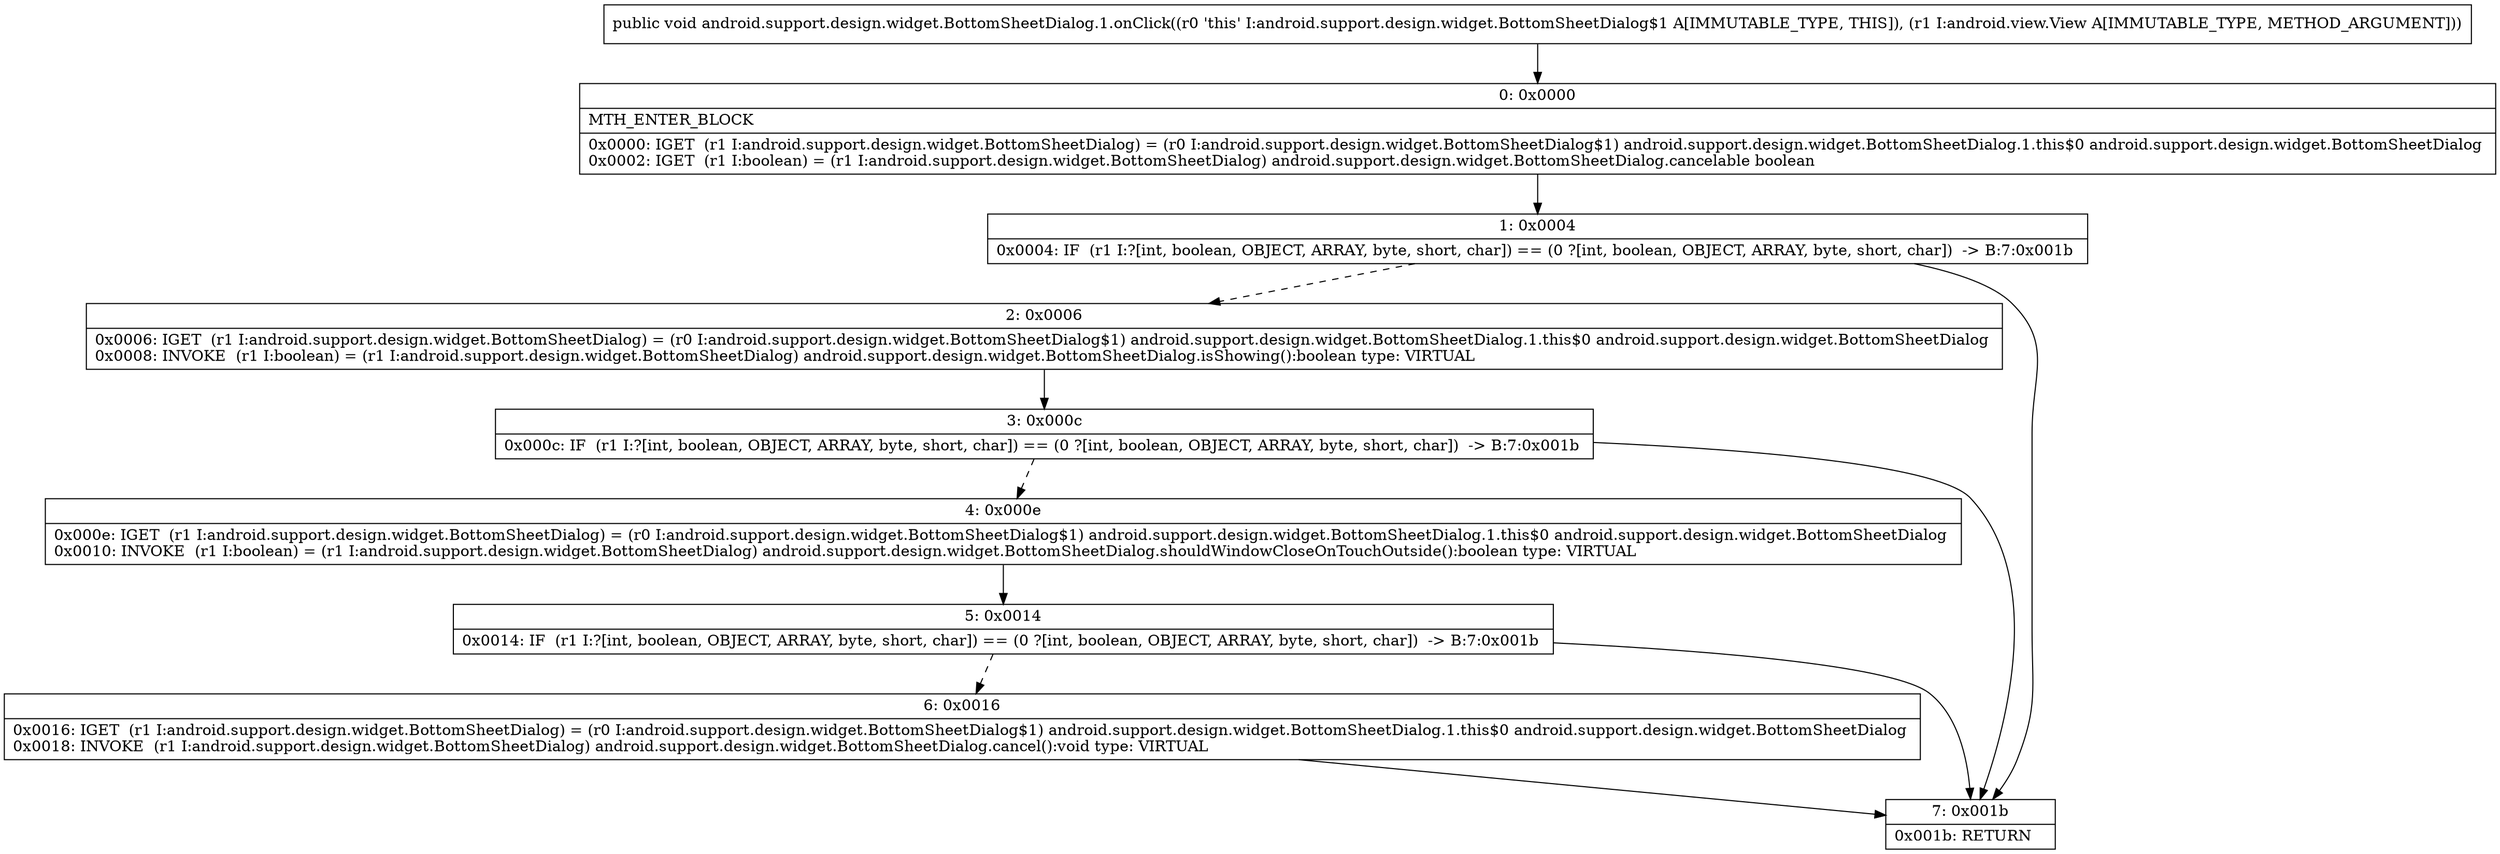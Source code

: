 digraph "CFG forandroid.support.design.widget.BottomSheetDialog.1.onClick(Landroid\/view\/View;)V" {
Node_0 [shape=record,label="{0\:\ 0x0000|MTH_ENTER_BLOCK\l|0x0000: IGET  (r1 I:android.support.design.widget.BottomSheetDialog) = (r0 I:android.support.design.widget.BottomSheetDialog$1) android.support.design.widget.BottomSheetDialog.1.this$0 android.support.design.widget.BottomSheetDialog \l0x0002: IGET  (r1 I:boolean) = (r1 I:android.support.design.widget.BottomSheetDialog) android.support.design.widget.BottomSheetDialog.cancelable boolean \l}"];
Node_1 [shape=record,label="{1\:\ 0x0004|0x0004: IF  (r1 I:?[int, boolean, OBJECT, ARRAY, byte, short, char]) == (0 ?[int, boolean, OBJECT, ARRAY, byte, short, char])  \-\> B:7:0x001b \l}"];
Node_2 [shape=record,label="{2\:\ 0x0006|0x0006: IGET  (r1 I:android.support.design.widget.BottomSheetDialog) = (r0 I:android.support.design.widget.BottomSheetDialog$1) android.support.design.widget.BottomSheetDialog.1.this$0 android.support.design.widget.BottomSheetDialog \l0x0008: INVOKE  (r1 I:boolean) = (r1 I:android.support.design.widget.BottomSheetDialog) android.support.design.widget.BottomSheetDialog.isShowing():boolean type: VIRTUAL \l}"];
Node_3 [shape=record,label="{3\:\ 0x000c|0x000c: IF  (r1 I:?[int, boolean, OBJECT, ARRAY, byte, short, char]) == (0 ?[int, boolean, OBJECT, ARRAY, byte, short, char])  \-\> B:7:0x001b \l}"];
Node_4 [shape=record,label="{4\:\ 0x000e|0x000e: IGET  (r1 I:android.support.design.widget.BottomSheetDialog) = (r0 I:android.support.design.widget.BottomSheetDialog$1) android.support.design.widget.BottomSheetDialog.1.this$0 android.support.design.widget.BottomSheetDialog \l0x0010: INVOKE  (r1 I:boolean) = (r1 I:android.support.design.widget.BottomSheetDialog) android.support.design.widget.BottomSheetDialog.shouldWindowCloseOnTouchOutside():boolean type: VIRTUAL \l}"];
Node_5 [shape=record,label="{5\:\ 0x0014|0x0014: IF  (r1 I:?[int, boolean, OBJECT, ARRAY, byte, short, char]) == (0 ?[int, boolean, OBJECT, ARRAY, byte, short, char])  \-\> B:7:0x001b \l}"];
Node_6 [shape=record,label="{6\:\ 0x0016|0x0016: IGET  (r1 I:android.support.design.widget.BottomSheetDialog) = (r0 I:android.support.design.widget.BottomSheetDialog$1) android.support.design.widget.BottomSheetDialog.1.this$0 android.support.design.widget.BottomSheetDialog \l0x0018: INVOKE  (r1 I:android.support.design.widget.BottomSheetDialog) android.support.design.widget.BottomSheetDialog.cancel():void type: VIRTUAL \l}"];
Node_7 [shape=record,label="{7\:\ 0x001b|0x001b: RETURN   \l}"];
MethodNode[shape=record,label="{public void android.support.design.widget.BottomSheetDialog.1.onClick((r0 'this' I:android.support.design.widget.BottomSheetDialog$1 A[IMMUTABLE_TYPE, THIS]), (r1 I:android.view.View A[IMMUTABLE_TYPE, METHOD_ARGUMENT])) }"];
MethodNode -> Node_0;
Node_0 -> Node_1;
Node_1 -> Node_2[style=dashed];
Node_1 -> Node_7;
Node_2 -> Node_3;
Node_3 -> Node_4[style=dashed];
Node_3 -> Node_7;
Node_4 -> Node_5;
Node_5 -> Node_6[style=dashed];
Node_5 -> Node_7;
Node_6 -> Node_7;
}

